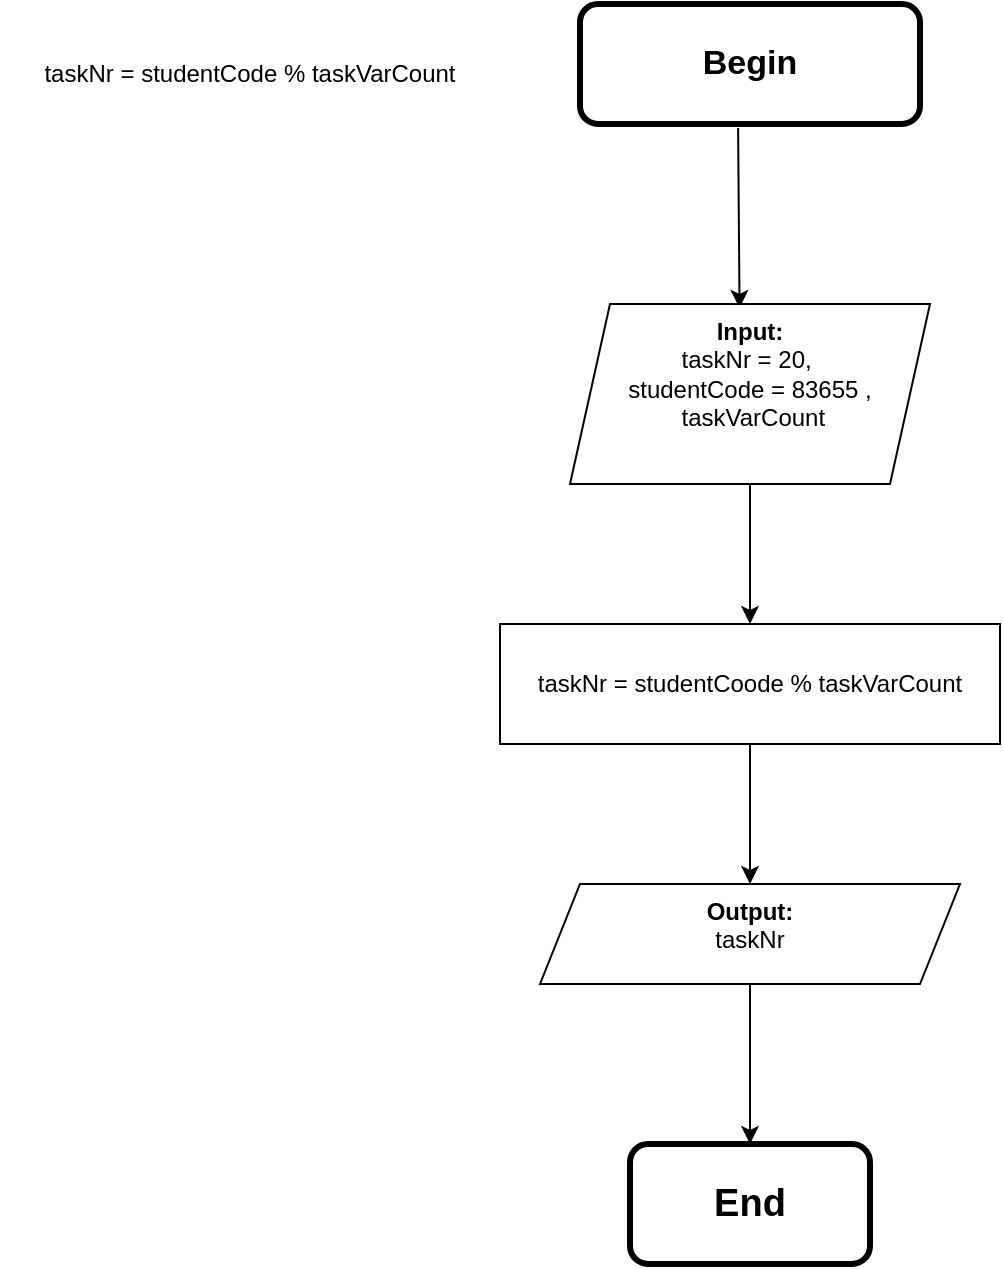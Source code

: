 <mxfile version="22.0.8" type="github">
  <diagram name="Page-1" id="OnUbJs8NTj2YRUSSfbpL">
    <mxGraphModel dx="1393" dy="3145" grid="1" gridSize="10" guides="1" tooltips="1" connect="1" arrows="1" fold="1" page="1" pageScale="1" pageWidth="827" pageHeight="1169" math="0" shadow="0">
      <root>
        <mxCell id="0" />
        <mxCell id="1" parent="0" />
        <mxCell id="RYEbZC5kF-pIhHLd5WML-2" value="Begin" style="rounded=1;whiteSpace=wrap;html=1;strokeWidth=3;fontStyle=1;fontSize=17;" parent="1" vertex="1">
          <mxGeometry x="320" y="-2290" width="170" height="60" as="geometry" />
        </mxCell>
        <mxCell id="RYEbZC5kF-pIhHLd5WML-10" value="taskNr = studentCode % taskVarCount" style="text;html=1;strokeColor=none;fillColor=none;align=center;verticalAlign=middle;whiteSpace=wrap;rounded=0;" parent="1" vertex="1">
          <mxGeometry x="30" y="-2280" width="250" height="50" as="geometry" />
        </mxCell>
        <mxCell id="RYEbZC5kF-pIhHLd5WML-11" value="" style="endArrow=classic;html=1;rounded=0;exitX=0.465;exitY=1.033;exitDx=0;exitDy=0;exitPerimeter=0;entryX=0.471;entryY=0.022;entryDx=0;entryDy=0;entryPerimeter=0;" parent="1" source="RYEbZC5kF-pIhHLd5WML-2" target="RYEbZC5kF-pIhHLd5WML-12" edge="1">
          <mxGeometry width="50" height="50" relative="1" as="geometry">
            <mxPoint x="400" y="-2220" as="sourcePoint" />
            <mxPoint x="400" y="-2130" as="targetPoint" />
          </mxGeometry>
        </mxCell>
        <mxCell id="RYEbZC5kF-pIhHLd5WML-12" value="&lt;div style=&quot;&quot;&gt;&lt;b&gt;Input:&lt;/b&gt;&lt;/div&gt;&lt;div style=&quot;&quot;&gt;&lt;span style=&quot;background-color: initial;&quot;&gt;taskNr = 20,&amp;nbsp;&lt;/span&gt;&lt;/div&gt;&lt;div style=&quot;&quot;&gt;&lt;span style=&quot;background-color: initial;&quot;&gt;studentCode = 83655 ,&lt;/span&gt;&lt;/div&gt;&lt;div style=&quot;&quot;&gt;&lt;span style=&quot;background-color: initial;&quot;&gt;&amp;nbsp;taskVarCount&lt;/span&gt;&lt;/div&gt;" style="shape=parallelogram;perimeter=parallelogramPerimeter;whiteSpace=wrap;html=1;fixedSize=1;align=center;horizontal=1;verticalAlign=top;" parent="1" vertex="1">
          <mxGeometry x="315" y="-2140" width="180" height="90" as="geometry" />
        </mxCell>
        <mxCell id="RYEbZC5kF-pIhHLd5WML-14" value="" style="endArrow=classic;html=1;rounded=0;exitX=0.5;exitY=1;exitDx=0;exitDy=0;" parent="1" source="RYEbZC5kF-pIhHLd5WML-12" target="RYEbZC5kF-pIhHLd5WML-15" edge="1">
          <mxGeometry width="50" height="50" relative="1" as="geometry">
            <mxPoint x="390" y="-1970" as="sourcePoint" />
            <mxPoint x="405" y="-1980" as="targetPoint" />
          </mxGeometry>
        </mxCell>
        <mxCell id="RYEbZC5kF-pIhHLd5WML-15" value="taskNr = studentCoode % taskVarCount" style="rounded=0;whiteSpace=wrap;html=1;" parent="1" vertex="1">
          <mxGeometry x="280" y="-1980" width="250" height="60" as="geometry" />
        </mxCell>
        <mxCell id="RYEbZC5kF-pIhHLd5WML-16" value="&lt;b&gt;Output:&lt;/b&gt;&lt;br&gt;taskNr" style="shape=parallelogram;perimeter=parallelogramPerimeter;whiteSpace=wrap;html=1;fixedSize=1;verticalAlign=top;" parent="1" vertex="1">
          <mxGeometry x="300" y="-1850" width="210" height="50" as="geometry" />
        </mxCell>
        <mxCell id="RYEbZC5kF-pIhHLd5WML-17" value="" style="endArrow=classic;html=1;rounded=0;exitX=0.5;exitY=1;exitDx=0;exitDy=0;entryX=0.5;entryY=0;entryDx=0;entryDy=0;" parent="1" source="RYEbZC5kF-pIhHLd5WML-15" target="RYEbZC5kF-pIhHLd5WML-16" edge="1">
          <mxGeometry width="50" height="50" relative="1" as="geometry">
            <mxPoint x="390" y="-1970" as="sourcePoint" />
            <mxPoint x="440" y="-2020" as="targetPoint" />
          </mxGeometry>
        </mxCell>
        <mxCell id="RYEbZC5kF-pIhHLd5WML-18" value="End" style="rounded=1;whiteSpace=wrap;html=1;fontStyle=1;fontSize=19;strokeWidth=3;" parent="1" vertex="1">
          <mxGeometry x="345" y="-1720" width="120" height="60" as="geometry" />
        </mxCell>
        <mxCell id="RYEbZC5kF-pIhHLd5WML-19" value="" style="endArrow=classic;html=1;rounded=0;exitX=0.5;exitY=1;exitDx=0;exitDy=0;entryX=0.5;entryY=0;entryDx=0;entryDy=0;" parent="1" source="RYEbZC5kF-pIhHLd5WML-16" target="RYEbZC5kF-pIhHLd5WML-18" edge="1">
          <mxGeometry width="50" height="50" relative="1" as="geometry">
            <mxPoint x="390" y="-1970" as="sourcePoint" />
            <mxPoint x="440" y="-2020" as="targetPoint" />
          </mxGeometry>
        </mxCell>
      </root>
    </mxGraphModel>
  </diagram>
</mxfile>
